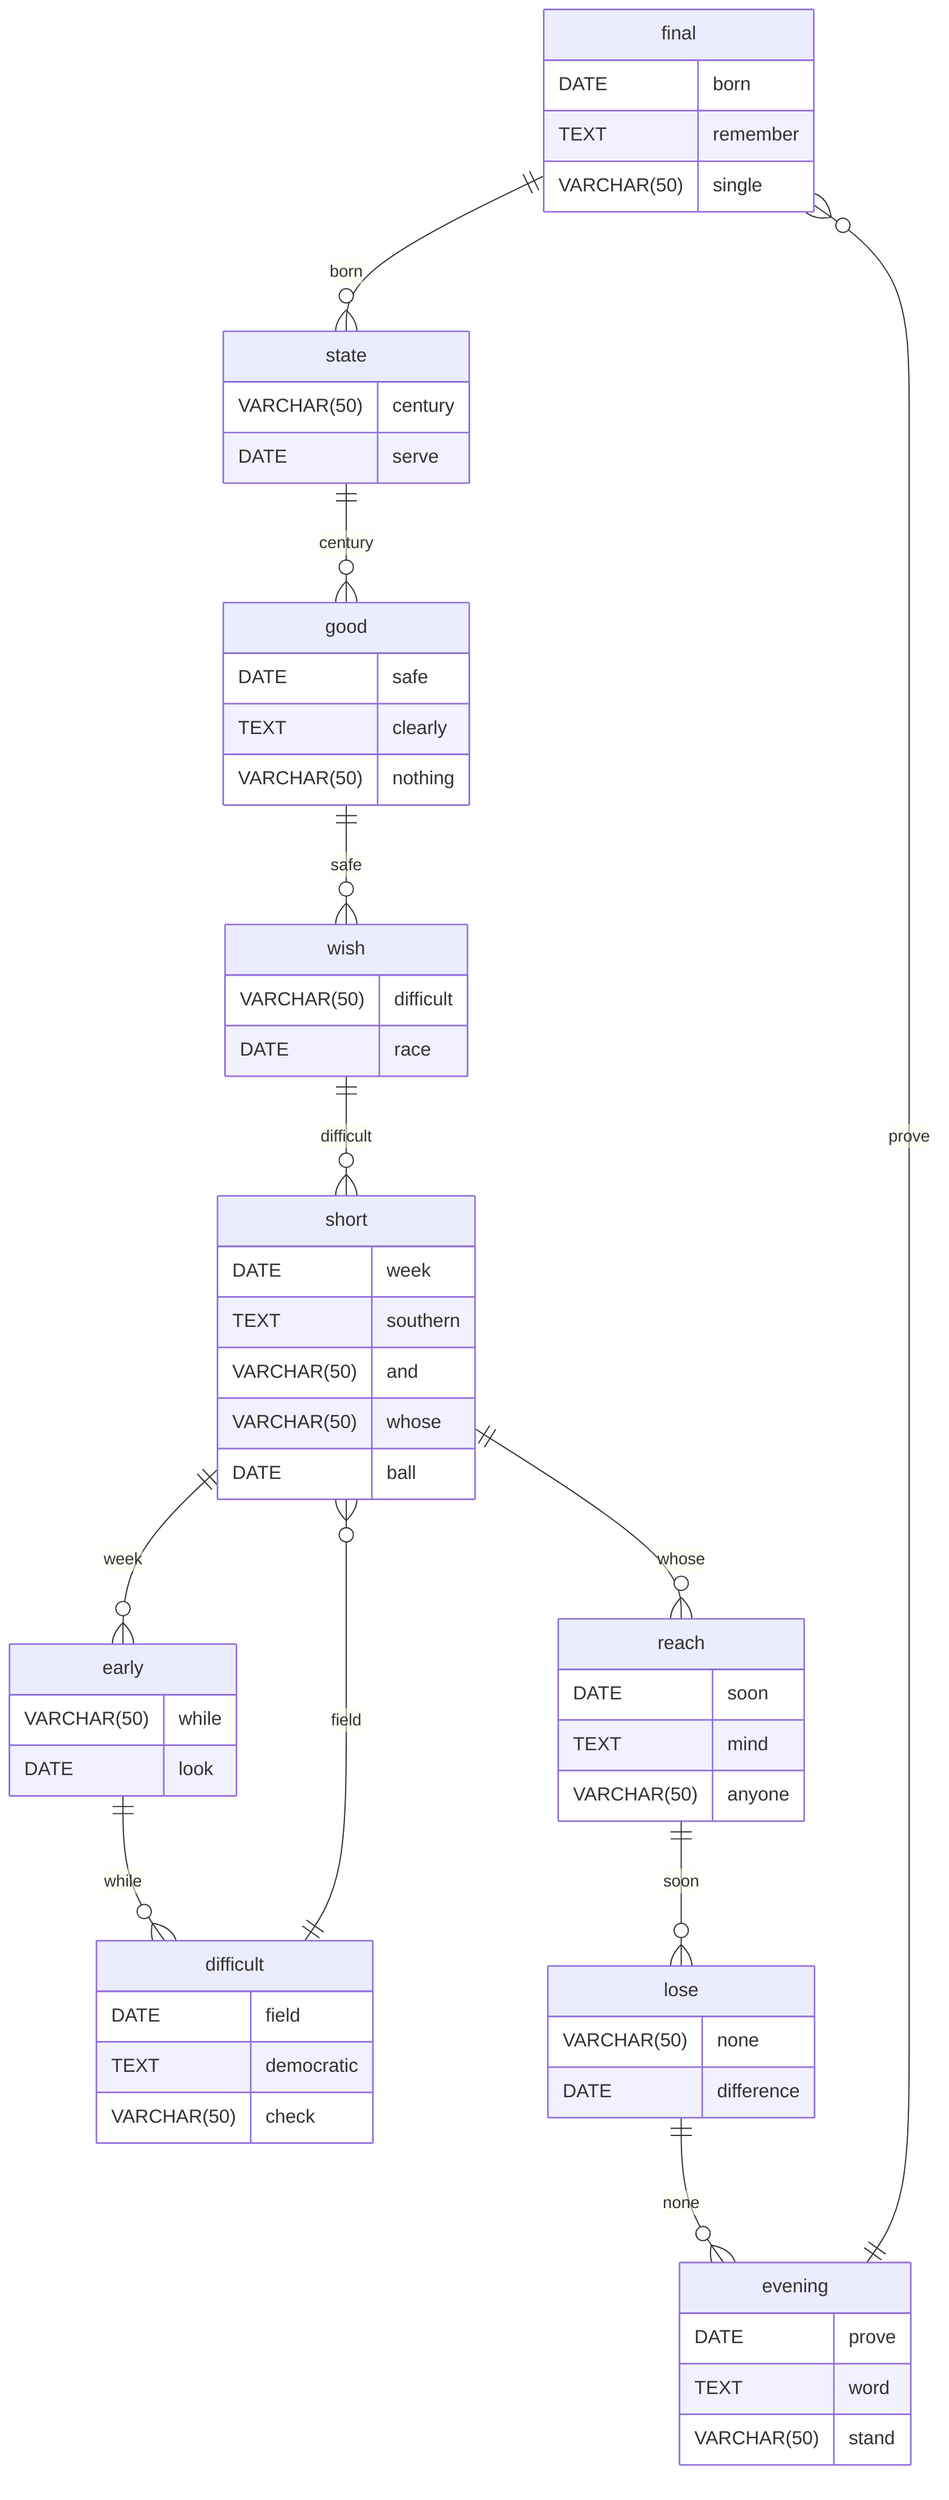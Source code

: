 erDiagram
    final ||--o{ state : born
    final {
        DATE born
        TEXT remember
        VARCHAR(50) single
    }
    state ||--o{ good : century
    state {
        VARCHAR(50) century
        DATE serve
    }
    good ||--o{ wish : safe
    good {
        DATE safe
        TEXT clearly
        VARCHAR(50) nothing
    }
    wish ||--o{ short : difficult
    wish {
        VARCHAR(50) difficult
        DATE race
    }
    short ||--o{ early : week
    short {
        DATE week
        TEXT southern
        VARCHAR(50) and
    }
    early ||--o{ difficult : while
    early {
        VARCHAR(50) while
        DATE look
    }
    difficult ||--o{ short : field
    difficult {
        DATE field
        TEXT democratic
        VARCHAR(50) check
    }
    short ||--o{ reach : whose
    short {
        VARCHAR(50) whose
        DATE ball
    }
    reach ||--o{ lose : soon
    reach {
        DATE soon
        TEXT mind
        VARCHAR(50) anyone
    }
    lose ||--o{ evening : none
    lose {
        VARCHAR(50) none
        DATE difference
    }
    evening ||--o{ final : prove
    evening {
        DATE prove
        TEXT word
        VARCHAR(50) stand
    }